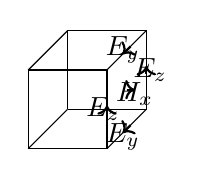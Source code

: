 \begin{tikzpicture}

    \draw (0,0)--(1,0)--(1,1)--(0,1)--(0,0);
    \draw (0.5,0.5)--(1.5,0.5)--(1.5,1.5)--(0.5,1.5)--(0.5,0.5);

    \draw (0,0)--(0.5,0.5);
    \draw (1,1)--(1.5,1.5);
    \draw(1,0)--(1.5,0.5);
    \draw(0,1)--(0.5,1.5);

    \draw[thick,<-] (1,0.55)--(1,0.45);
    \draw[thick,<-] (1.5,1.05)--(1.5,0.95);
    \draw[thick,<-] (1.2,1.2)--(1.3,1.3);
    \draw[thick,<-] (1.2,0.2)--(1.3,0.3);
    \node at (1.2,0.15) {$E_y$};
    \node at (1.2,1.25) {$E_y$};
    \node at (1.55,1) {$E_z$};
    \node at (0.95,0.5) {$E_z$};

    \draw[thick,->] (1.25,0.75)--(1.35,0.75);
    \node at (1.35, 0.7) {$H_x$};
\end{tikzpicture}
